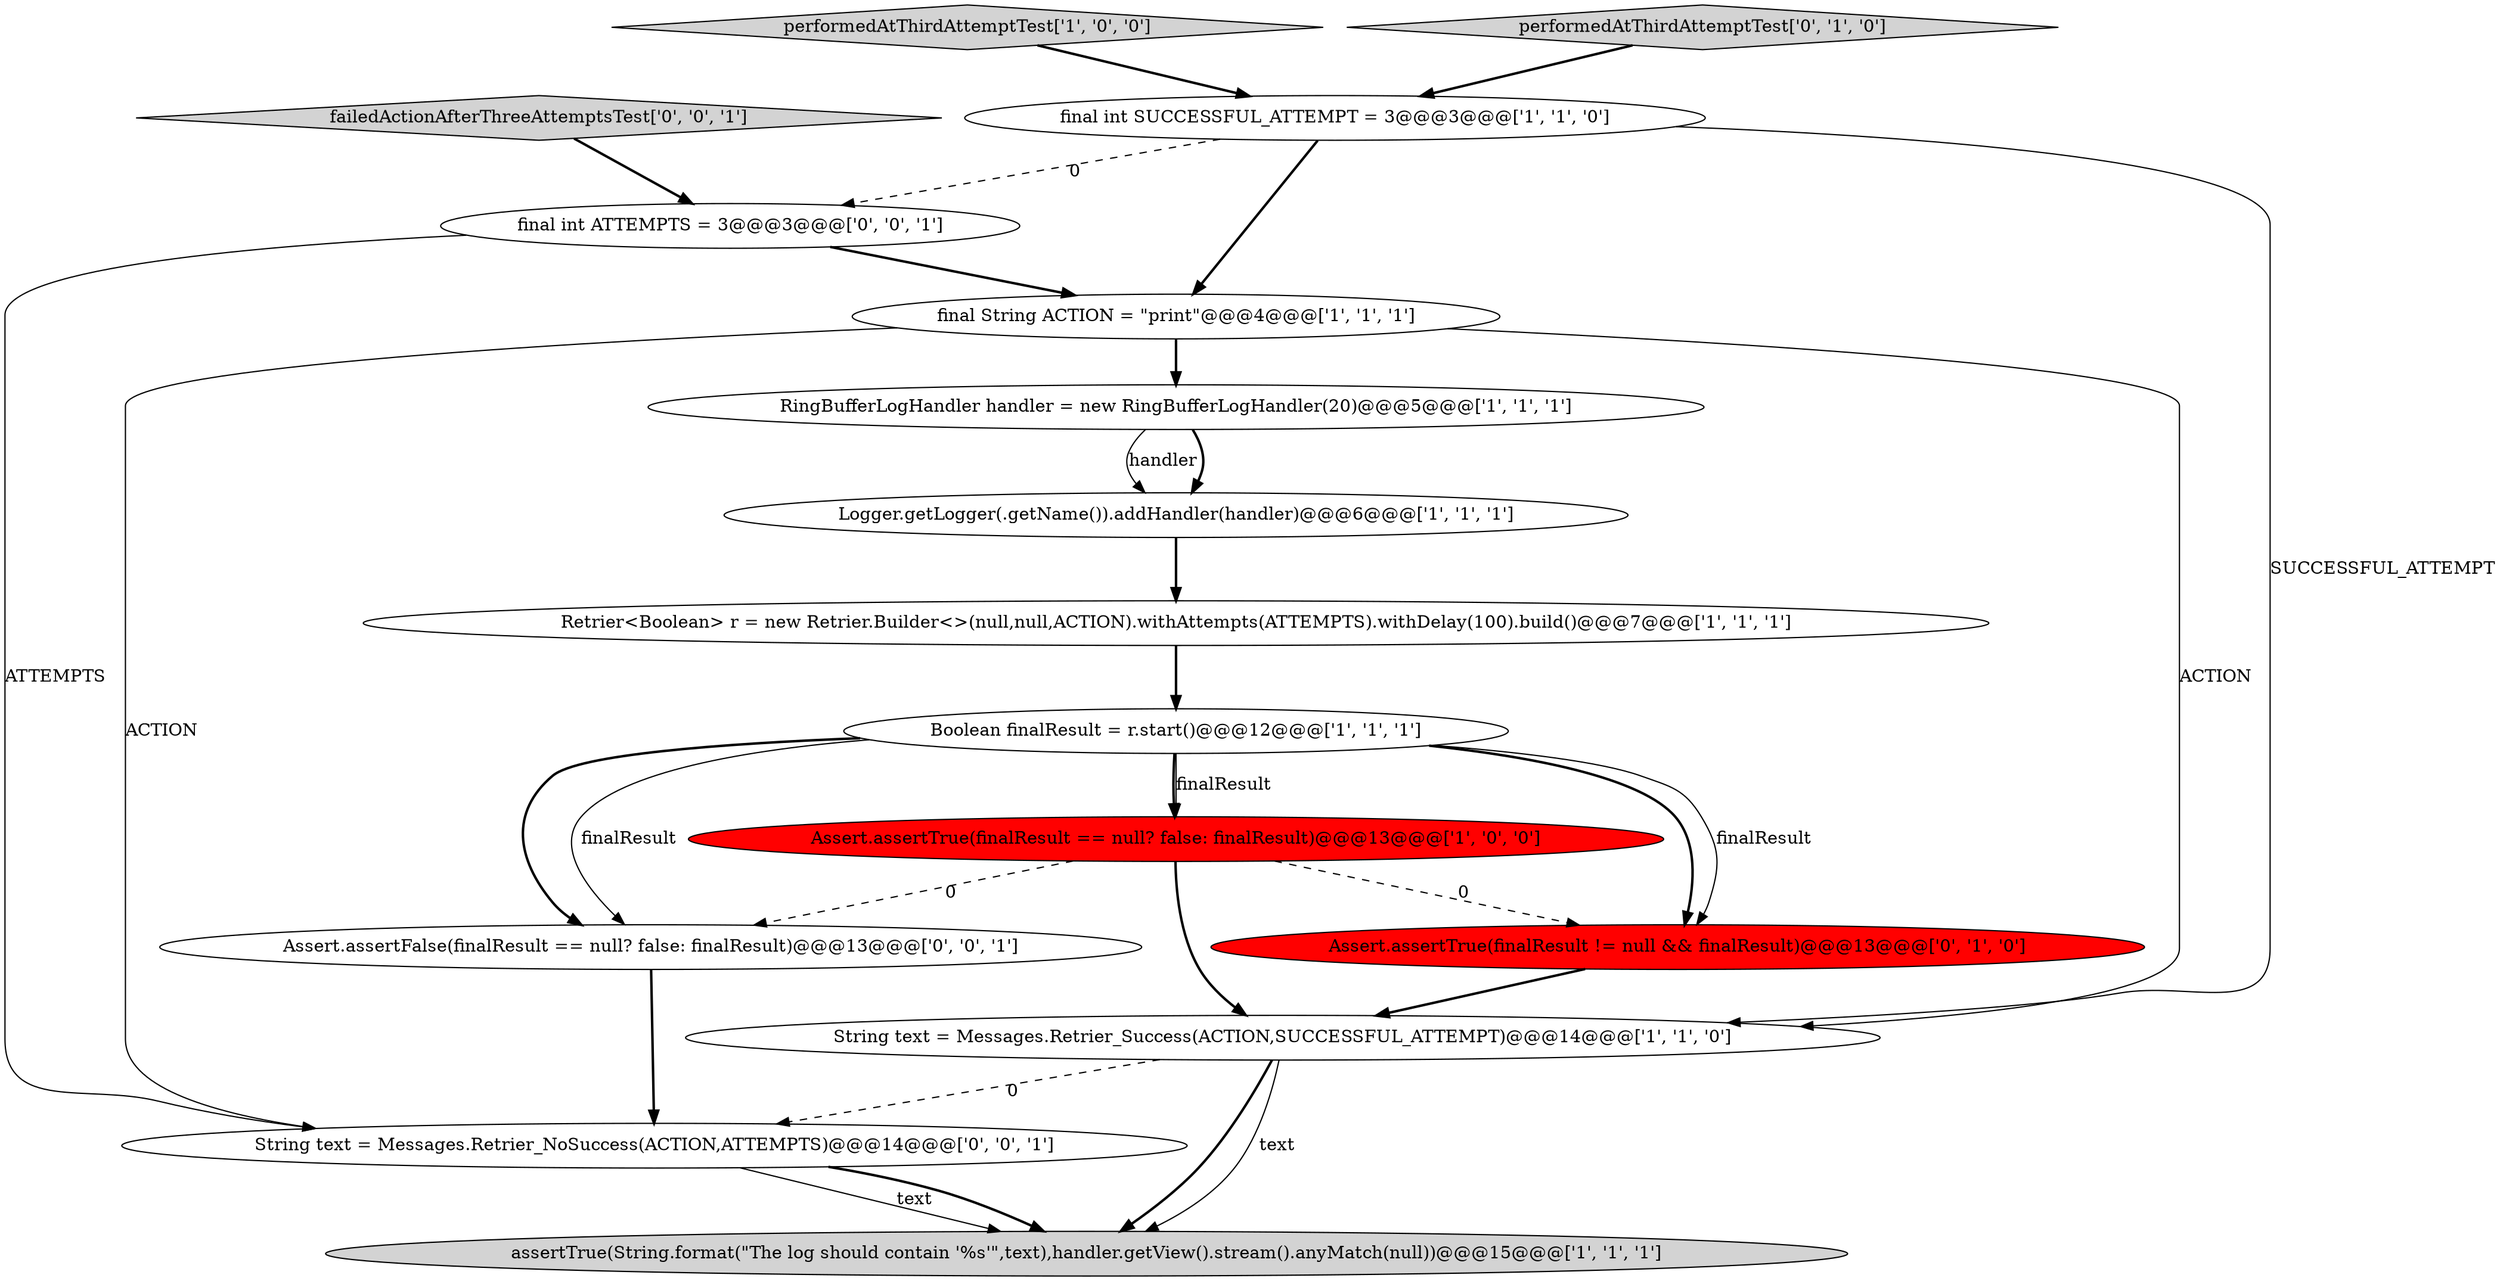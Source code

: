 digraph {
4 [style = filled, label = "performedAtThirdAttemptTest['1', '0', '0']", fillcolor = lightgray, shape = diamond image = "AAA0AAABBB1BBB"];
5 [style = filled, label = "String text = Messages.Retrier_Success(ACTION,SUCCESSFUL_ATTEMPT)@@@14@@@['1', '1', '0']", fillcolor = white, shape = ellipse image = "AAA0AAABBB1BBB"];
6 [style = filled, label = "final String ACTION = \"print\"@@@4@@@['1', '1', '1']", fillcolor = white, shape = ellipse image = "AAA0AAABBB1BBB"];
8 [style = filled, label = "Retrier<Boolean> r = new Retrier.Builder<>(null,null,ACTION).withAttempts(ATTEMPTS).withDelay(100).build()@@@7@@@['1', '1', '1']", fillcolor = white, shape = ellipse image = "AAA0AAABBB1BBB"];
7 [style = filled, label = "Boolean finalResult = r.start()@@@12@@@['1', '1', '1']", fillcolor = white, shape = ellipse image = "AAA0AAABBB1BBB"];
11 [style = filled, label = "Assert.assertTrue(finalResult != null && finalResult)@@@13@@@['0', '1', '0']", fillcolor = red, shape = ellipse image = "AAA1AAABBB2BBB"];
12 [style = filled, label = "String text = Messages.Retrier_NoSuccess(ACTION,ATTEMPTS)@@@14@@@['0', '0', '1']", fillcolor = white, shape = ellipse image = "AAA0AAABBB3BBB"];
0 [style = filled, label = "Logger.getLogger(.getName()).addHandler(handler)@@@6@@@['1', '1', '1']", fillcolor = white, shape = ellipse image = "AAA0AAABBB1BBB"];
14 [style = filled, label = "failedActionAfterThreeAttemptsTest['0', '0', '1']", fillcolor = lightgray, shape = diamond image = "AAA0AAABBB3BBB"];
10 [style = filled, label = "performedAtThirdAttemptTest['0', '1', '0']", fillcolor = lightgray, shape = diamond image = "AAA0AAABBB2BBB"];
1 [style = filled, label = "RingBufferLogHandler handler = new RingBufferLogHandler(20)@@@5@@@['1', '1', '1']", fillcolor = white, shape = ellipse image = "AAA0AAABBB1BBB"];
9 [style = filled, label = "final int SUCCESSFUL_ATTEMPT = 3@@@3@@@['1', '1', '0']", fillcolor = white, shape = ellipse image = "AAA0AAABBB1BBB"];
13 [style = filled, label = "Assert.assertFalse(finalResult == null? false: finalResult)@@@13@@@['0', '0', '1']", fillcolor = white, shape = ellipse image = "AAA0AAABBB3BBB"];
2 [style = filled, label = "Assert.assertTrue(finalResult == null? false: finalResult)@@@13@@@['1', '0', '0']", fillcolor = red, shape = ellipse image = "AAA1AAABBB1BBB"];
3 [style = filled, label = "assertTrue(String.format(\"The log should contain '%s'\",text),handler.getView().stream().anyMatch(null))@@@15@@@['1', '1', '1']", fillcolor = lightgray, shape = ellipse image = "AAA0AAABBB1BBB"];
15 [style = filled, label = "final int ATTEMPTS = 3@@@3@@@['0', '0', '1']", fillcolor = white, shape = ellipse image = "AAA0AAABBB3BBB"];
7->13 [style = bold, label=""];
5->3 [style = bold, label=""];
4->9 [style = bold, label=""];
5->12 [style = dashed, label="0"];
7->11 [style = bold, label=""];
9->5 [style = solid, label="SUCCESSFUL_ATTEMPT"];
7->11 [style = solid, label="finalResult"];
5->3 [style = solid, label="text"];
15->12 [style = solid, label="ATTEMPTS"];
15->6 [style = bold, label=""];
1->0 [style = bold, label=""];
6->5 [style = solid, label="ACTION"];
8->7 [style = bold, label=""];
9->6 [style = bold, label=""];
6->1 [style = bold, label=""];
7->13 [style = solid, label="finalResult"];
11->5 [style = bold, label=""];
7->2 [style = solid, label="finalResult"];
13->12 [style = bold, label=""];
9->15 [style = dashed, label="0"];
1->0 [style = solid, label="handler"];
7->2 [style = bold, label=""];
12->3 [style = solid, label="text"];
2->13 [style = dashed, label="0"];
0->8 [style = bold, label=""];
2->11 [style = dashed, label="0"];
14->15 [style = bold, label=""];
10->9 [style = bold, label=""];
12->3 [style = bold, label=""];
6->12 [style = solid, label="ACTION"];
2->5 [style = bold, label=""];
}
